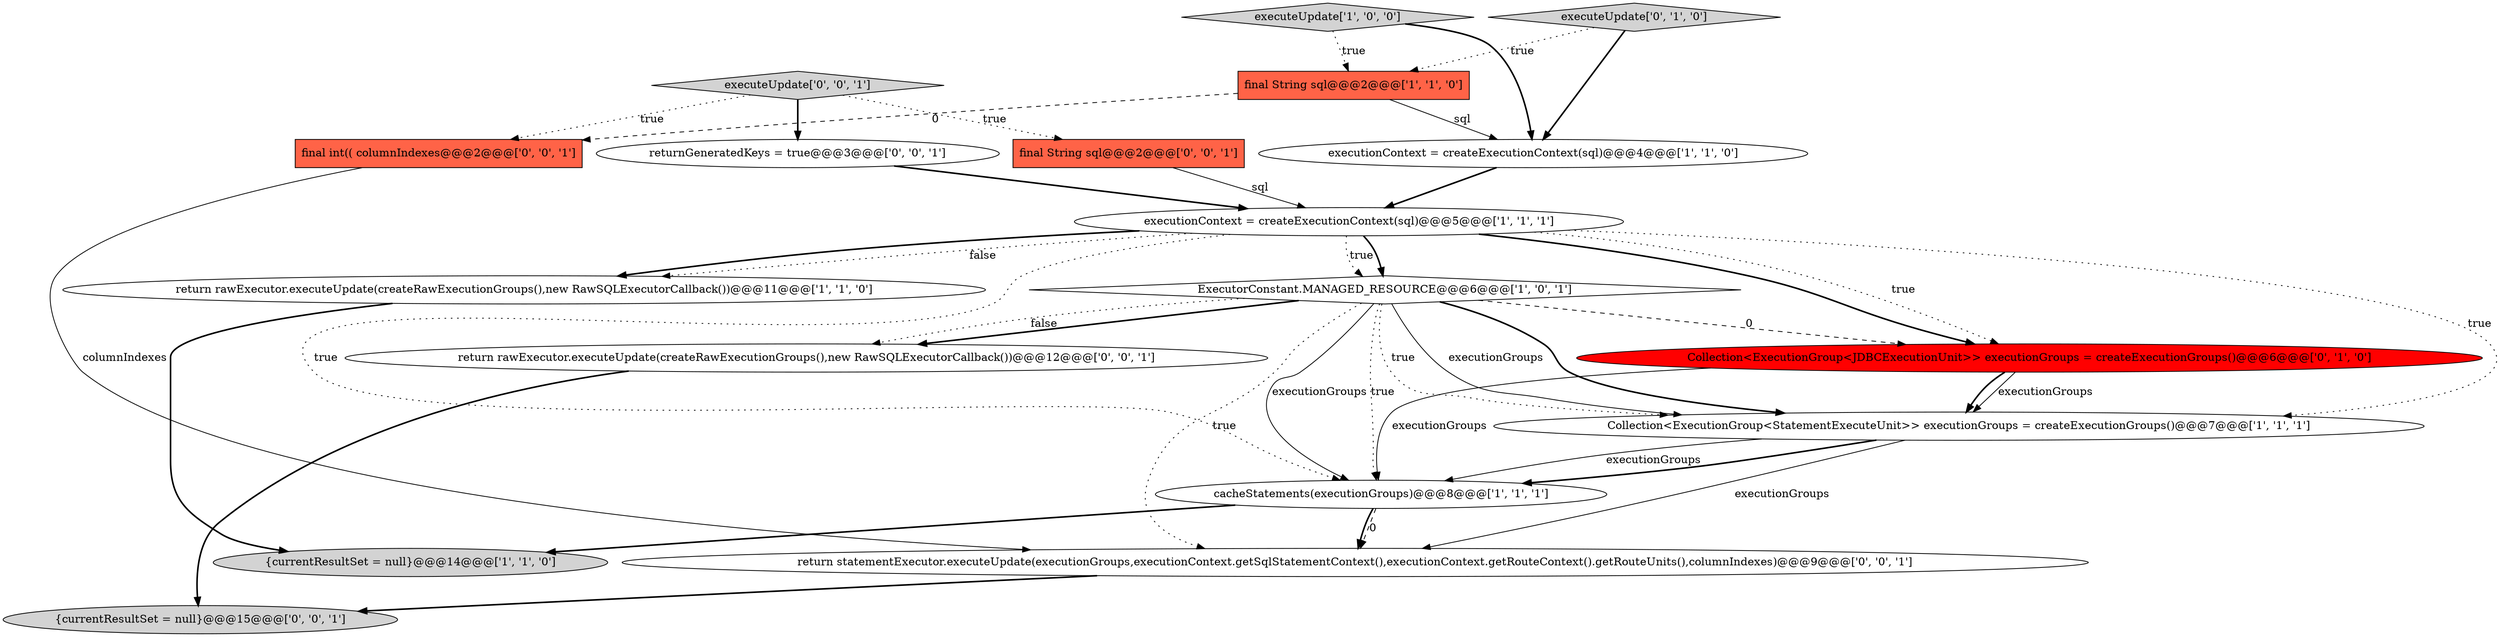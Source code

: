 digraph {
15 [style = filled, label = "final int(( columnIndexes@@@2@@@['0', '0', '1']", fillcolor = tomato, shape = box image = "AAA0AAABBB3BBB"];
2 [style = filled, label = "{currentResultSet = null}@@@14@@@['1', '1', '0']", fillcolor = lightgray, shape = ellipse image = "AAA0AAABBB1BBB"];
17 [style = filled, label = "return statementExecutor.executeUpdate(executionGroups,executionContext.getSqlStatementContext(),executionContext.getRouteContext().getRouteUnits(),columnIndexes)@@@9@@@['0', '0', '1']", fillcolor = white, shape = ellipse image = "AAA0AAABBB3BBB"];
1 [style = filled, label = "Collection<ExecutionGroup<StatementExecuteUnit>> executionGroups = createExecutionGroups()@@@7@@@['1', '1', '1']", fillcolor = white, shape = ellipse image = "AAA0AAABBB1BBB"];
7 [style = filled, label = "executeUpdate['1', '0', '0']", fillcolor = lightgray, shape = diamond image = "AAA0AAABBB1BBB"];
8 [style = filled, label = "return rawExecutor.executeUpdate(createRawExecutionGroups(),new RawSQLExecutorCallback())@@@11@@@['1', '1', '0']", fillcolor = white, shape = ellipse image = "AAA0AAABBB1BBB"];
10 [style = filled, label = "Collection<ExecutionGroup<JDBCExecutionUnit>> executionGroups = createExecutionGroups()@@@6@@@['0', '1', '0']", fillcolor = red, shape = ellipse image = "AAA1AAABBB2BBB"];
16 [style = filled, label = "{currentResultSet = null}@@@15@@@['0', '0', '1']", fillcolor = lightgray, shape = ellipse image = "AAA0AAABBB3BBB"];
4 [style = filled, label = "final String sql@@@2@@@['1', '1', '0']", fillcolor = tomato, shape = box image = "AAA0AAABBB1BBB"];
12 [style = filled, label = "return rawExecutor.executeUpdate(createRawExecutionGroups(),new RawSQLExecutorCallback())@@@12@@@['0', '0', '1']", fillcolor = white, shape = ellipse image = "AAA0AAABBB3BBB"];
5 [style = filled, label = "executionContext = createExecutionContext(sql)@@@5@@@['1', '1', '1']", fillcolor = white, shape = ellipse image = "AAA0AAABBB1BBB"];
13 [style = filled, label = "final String sql@@@2@@@['0', '0', '1']", fillcolor = tomato, shape = box image = "AAA0AAABBB3BBB"];
14 [style = filled, label = "executeUpdate['0', '0', '1']", fillcolor = lightgray, shape = diamond image = "AAA0AAABBB3BBB"];
11 [style = filled, label = "returnGeneratedKeys = true@@@3@@@['0', '0', '1']", fillcolor = white, shape = ellipse image = "AAA0AAABBB3BBB"];
0 [style = filled, label = "ExecutorConstant.MANAGED_RESOURCE@@@6@@@['1', '0', '1']", fillcolor = white, shape = diamond image = "AAA0AAABBB1BBB"];
9 [style = filled, label = "executeUpdate['0', '1', '0']", fillcolor = lightgray, shape = diamond image = "AAA0AAABBB2BBB"];
3 [style = filled, label = "executionContext = createExecutionContext(sql)@@@4@@@['1', '1', '0']", fillcolor = white, shape = ellipse image = "AAA0AAABBB1BBB"];
6 [style = filled, label = "cacheStatements(executionGroups)@@@8@@@['1', '1', '1']", fillcolor = white, shape = ellipse image = "AAA0AAABBB1BBB"];
6->17 [style = bold, label=""];
5->10 [style = bold, label=""];
5->8 [style = bold, label=""];
4->3 [style = solid, label="sql"];
10->1 [style = solid, label="executionGroups"];
5->10 [style = dotted, label="true"];
15->17 [style = solid, label="columnIndexes"];
0->12 [style = bold, label=""];
5->1 [style = dotted, label="true"];
10->6 [style = solid, label="executionGroups"];
5->6 [style = dotted, label="true"];
1->17 [style = solid, label="executionGroups"];
6->17 [style = dashed, label="0"];
12->16 [style = bold, label=""];
5->0 [style = dotted, label="true"];
0->6 [style = dotted, label="true"];
1->6 [style = solid, label="executionGroups"];
7->3 [style = bold, label=""];
14->13 [style = dotted, label="true"];
0->10 [style = dashed, label="0"];
6->2 [style = bold, label=""];
11->5 [style = bold, label=""];
14->15 [style = dotted, label="true"];
3->5 [style = bold, label=""];
1->6 [style = bold, label=""];
0->6 [style = solid, label="executionGroups"];
5->0 [style = bold, label=""];
8->2 [style = bold, label=""];
0->1 [style = solid, label="executionGroups"];
0->1 [style = bold, label=""];
4->15 [style = dashed, label="0"];
7->4 [style = dotted, label="true"];
9->4 [style = dotted, label="true"];
9->3 [style = bold, label=""];
0->17 [style = dotted, label="true"];
0->12 [style = dotted, label="false"];
13->5 [style = solid, label="sql"];
5->8 [style = dotted, label="false"];
10->1 [style = bold, label=""];
14->11 [style = bold, label=""];
17->16 [style = bold, label=""];
0->1 [style = dotted, label="true"];
}
